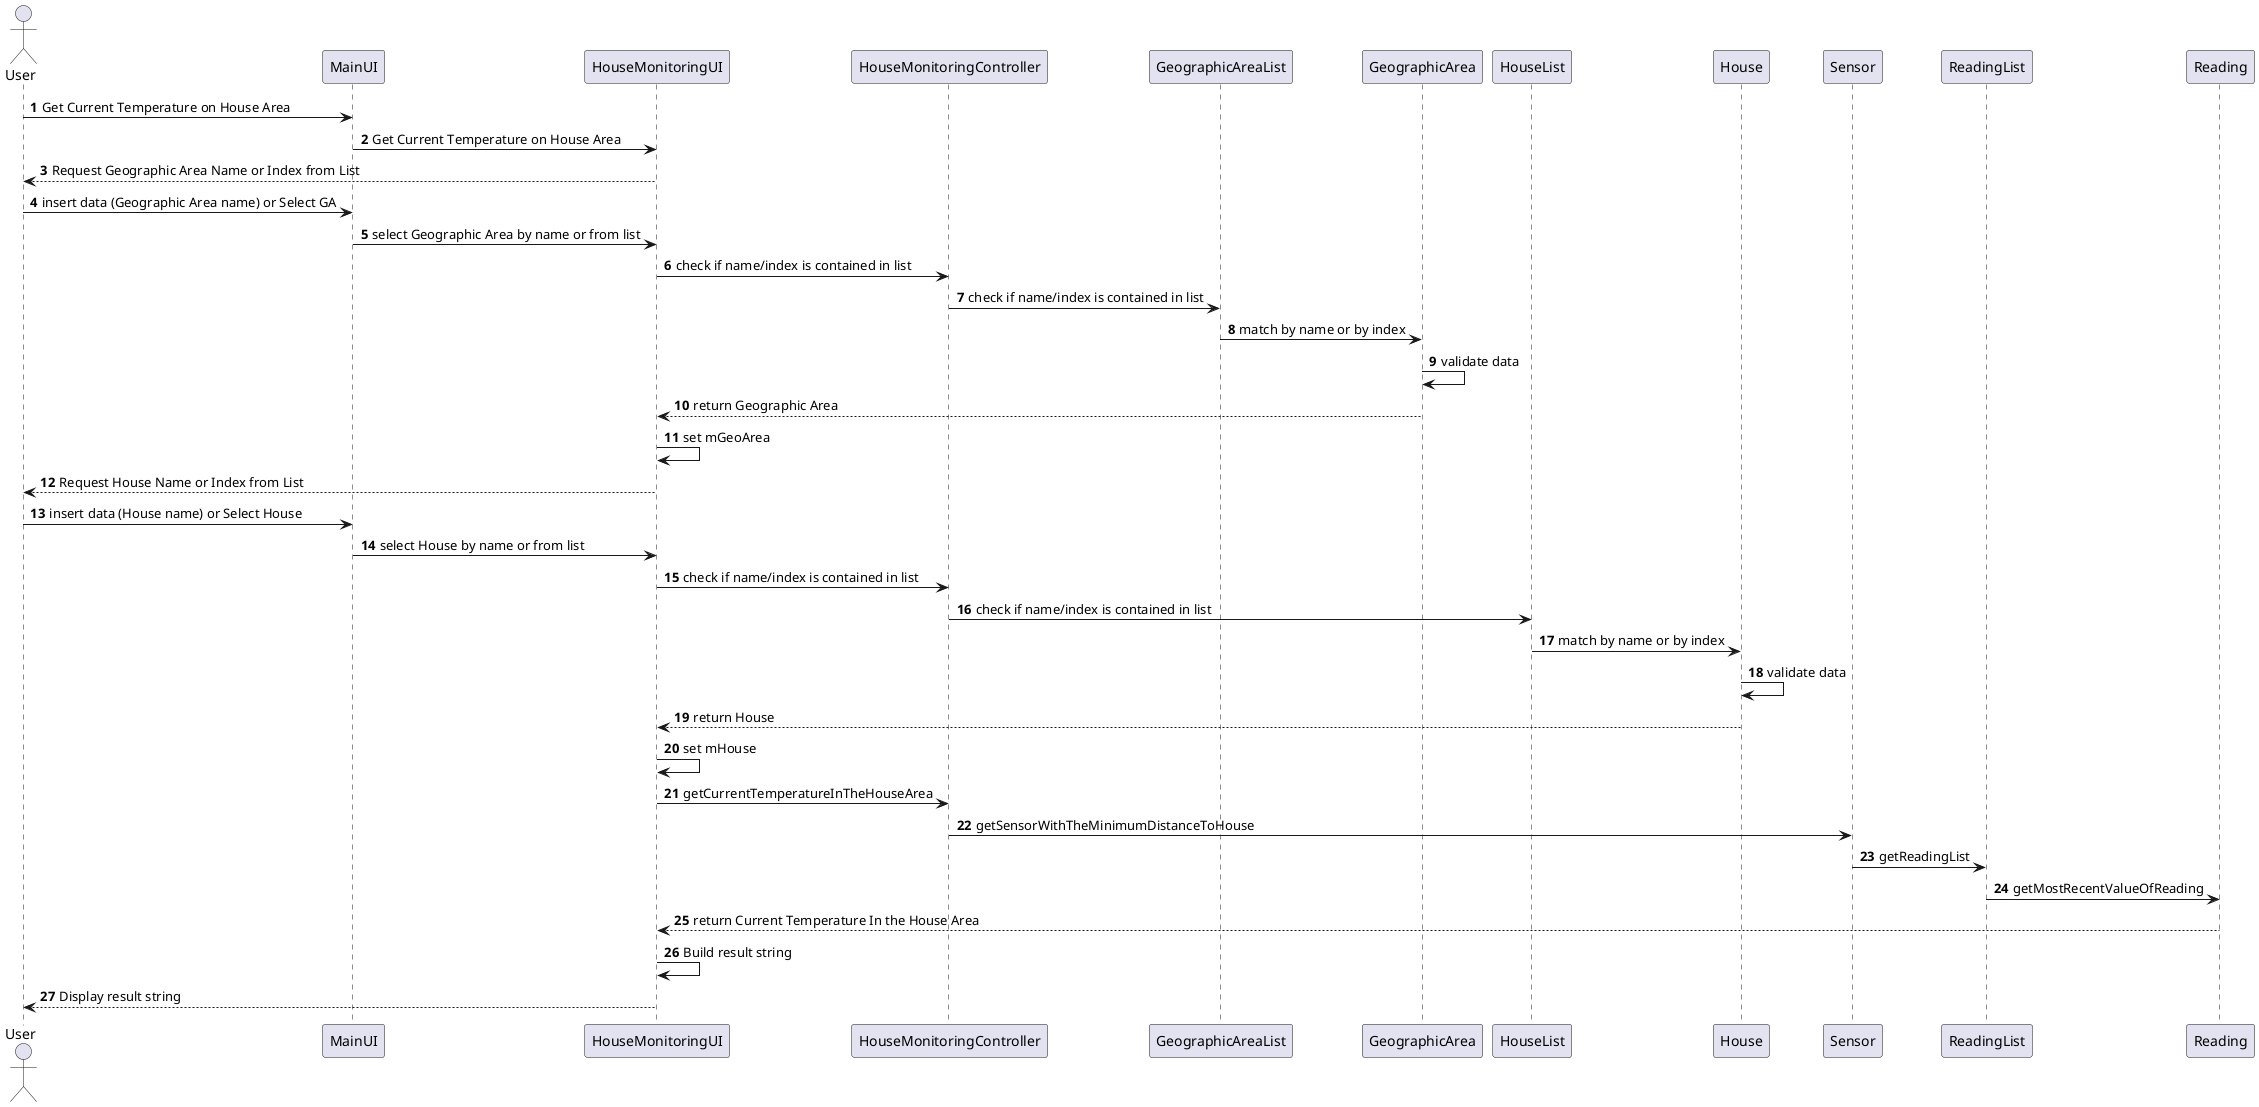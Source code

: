 @startuml
actor User
autonumber
User -> MainUI: Get Current Temperature on House Area
MainUI -> HouseMonitoringUI: Get Current Temperature on House Area
HouseMonitoringUI --> User: Request Geographic Area Name or Index from List
User -> MainUI: insert data (Geographic Area name) or Select GA
MainUI -> HouseMonitoringUI: select Geographic Area by name or from list
HouseMonitoringUI ->HouseMonitoringController: check if name/index is contained in list
HouseMonitoringController -> GeographicAreaList: check if name/index is contained in list
GeographicAreaList -> GeographicArea: match by name or by index
GeographicArea -> GeographicArea: validate data
GeographicArea --> HouseMonitoringUI: return Geographic Area
HouseMonitoringUI -> HouseMonitoringUI: set mGeoArea
HouseMonitoringUI --> User: Request House Name or Index from List
User -> MainUI: insert data (House name) or Select House
MainUI -> HouseMonitoringUI: select House by name or from list
HouseMonitoringUI -> HouseMonitoringController: check if name/index is contained in list
HouseMonitoringController -> HouseList: check if name/index is contained in list
HouseList -> House: match by name or by index
House -> House: validate data
House --> HouseMonitoringUI: return House
HouseMonitoringUI -> HouseMonitoringUI: set mHouse
HouseMonitoringUI -> HouseMonitoringController: getCurrentTemperatureInTheHouseArea
HouseMonitoringController->Sensor: getSensorWithTheMinimumDistanceToHouse
Sensor->ReadingList: getReadingList
ReadingList->Reading:getMostRecentValueOfReading
Reading-->HouseMonitoringUI: return Current Temperature In the House Area
HouseMonitoringUI -> HouseMonitoringUI: Build result string
HouseMonitoringUI -->User: Display result string

@enduml